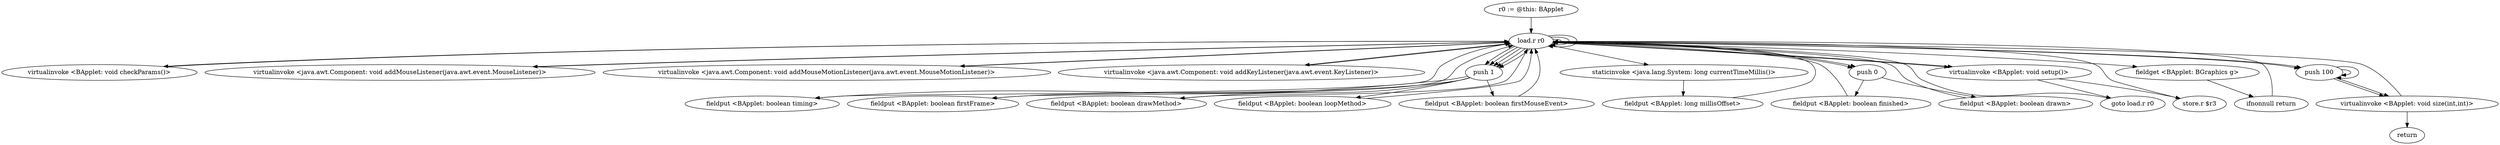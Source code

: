digraph "" {
    "r0 := @this: BApplet"
    "load.r r0"
    "r0 := @this: BApplet"->"load.r r0";
    "virtualinvoke <BApplet: void checkParams()>"
    "load.r r0"->"virtualinvoke <BApplet: void checkParams()>";
    "virtualinvoke <BApplet: void checkParams()>"->"load.r r0";
    "load.r r0"->"load.r r0";
    "virtualinvoke <java.awt.Component: void addMouseListener(java.awt.event.MouseListener)>"
    "load.r r0"->"virtualinvoke <java.awt.Component: void addMouseListener(java.awt.event.MouseListener)>";
    "virtualinvoke <java.awt.Component: void addMouseListener(java.awt.event.MouseListener)>"->"load.r r0";
    "load.r r0"->"load.r r0";
    "virtualinvoke <java.awt.Component: void addMouseMotionListener(java.awt.event.MouseMotionListener)>"
    "load.r r0"->"virtualinvoke <java.awt.Component: void addMouseMotionListener(java.awt.event.MouseMotionListener)>";
    "virtualinvoke <java.awt.Component: void addMouseMotionListener(java.awt.event.MouseMotionListener)>"->"load.r r0";
    "load.r r0"->"load.r r0";
    "virtualinvoke <java.awt.Component: void addKeyListener(java.awt.event.KeyListener)>"
    "load.r r0"->"virtualinvoke <java.awt.Component: void addKeyListener(java.awt.event.KeyListener)>";
    "virtualinvoke <java.awt.Component: void addKeyListener(java.awt.event.KeyListener)>"->"load.r r0";
    "push 1"
    "load.r r0"->"push 1";
    "fieldput <BApplet: boolean timing>"
    "push 1"->"fieldput <BApplet: boolean timing>";
    "fieldput <BApplet: boolean timing>"->"load.r r0";
    "staticinvoke <java.lang.System: long currentTimeMillis()>"
    "load.r r0"->"staticinvoke <java.lang.System: long currentTimeMillis()>";
    "fieldput <BApplet: long millisOffset>"
    "staticinvoke <java.lang.System: long currentTimeMillis()>"->"fieldput <BApplet: long millisOffset>";
    "fieldput <BApplet: long millisOffset>"->"load.r r0";
    "push 0"
    "load.r r0"->"push 0";
    "fieldput <BApplet: boolean finished>"
    "push 0"->"fieldput <BApplet: boolean finished>";
    "fieldput <BApplet: boolean finished>"->"load.r r0";
    "load.r r0"->"push 0";
    "fieldput <BApplet: boolean drawn>"
    "push 0"->"fieldput <BApplet: boolean drawn>";
    "fieldput <BApplet: boolean drawn>"->"load.r r0";
    "load.r r0"->"push 1";
    "fieldput <BApplet: boolean firstFrame>"
    "push 1"->"fieldput <BApplet: boolean firstFrame>";
    "fieldput <BApplet: boolean firstFrame>"->"load.r r0";
    "load.r r0"->"push 1";
    "fieldput <BApplet: boolean drawMethod>"
    "push 1"->"fieldput <BApplet: boolean drawMethod>";
    "fieldput <BApplet: boolean drawMethod>"->"load.r r0";
    "load.r r0"->"push 1";
    "fieldput <BApplet: boolean loopMethod>"
    "push 1"->"fieldput <BApplet: boolean loopMethod>";
    "fieldput <BApplet: boolean loopMethod>"->"load.r r0";
    "load.r r0"->"push 1";
    "fieldput <BApplet: boolean firstMouseEvent>"
    "push 1"->"fieldput <BApplet: boolean firstMouseEvent>";
    "fieldput <BApplet: boolean firstMouseEvent>"->"load.r r0";
    "virtualinvoke <BApplet: void setup()>"
    "load.r r0"->"virtualinvoke <BApplet: void setup()>";
    "goto load.r r0"
    "virtualinvoke <BApplet: void setup()>"->"goto load.r r0";
    "goto load.r r0"->"load.r r0";
    "fieldget <BApplet: BGraphics g>"
    "load.r r0"->"fieldget <BApplet: BGraphics g>";
    "ifnonnull return"
    "fieldget <BApplet: BGraphics g>"->"ifnonnull return";
    "ifnonnull return"->"load.r r0";
    "push 100"
    "load.r r0"->"push 100";
    "push 100"->"push 100";
    "virtualinvoke <BApplet: void size(int,int)>"
    "push 100"->"virtualinvoke <BApplet: void size(int,int)>";
    "return"
    "virtualinvoke <BApplet: void size(int,int)>"->"return";
    "store.r $r3"
    "virtualinvoke <BApplet: void setup()>"->"store.r $r3";
    "store.r $r3"->"load.r r0";
    "load.r r0"->"push 100";
    "push 100"->"push 100";
    "push 100"->"virtualinvoke <BApplet: void size(int,int)>";
    "virtualinvoke <BApplet: void size(int,int)>"->"load.r r0";
    "load.r r0"->"virtualinvoke <BApplet: void setup()>";
}
